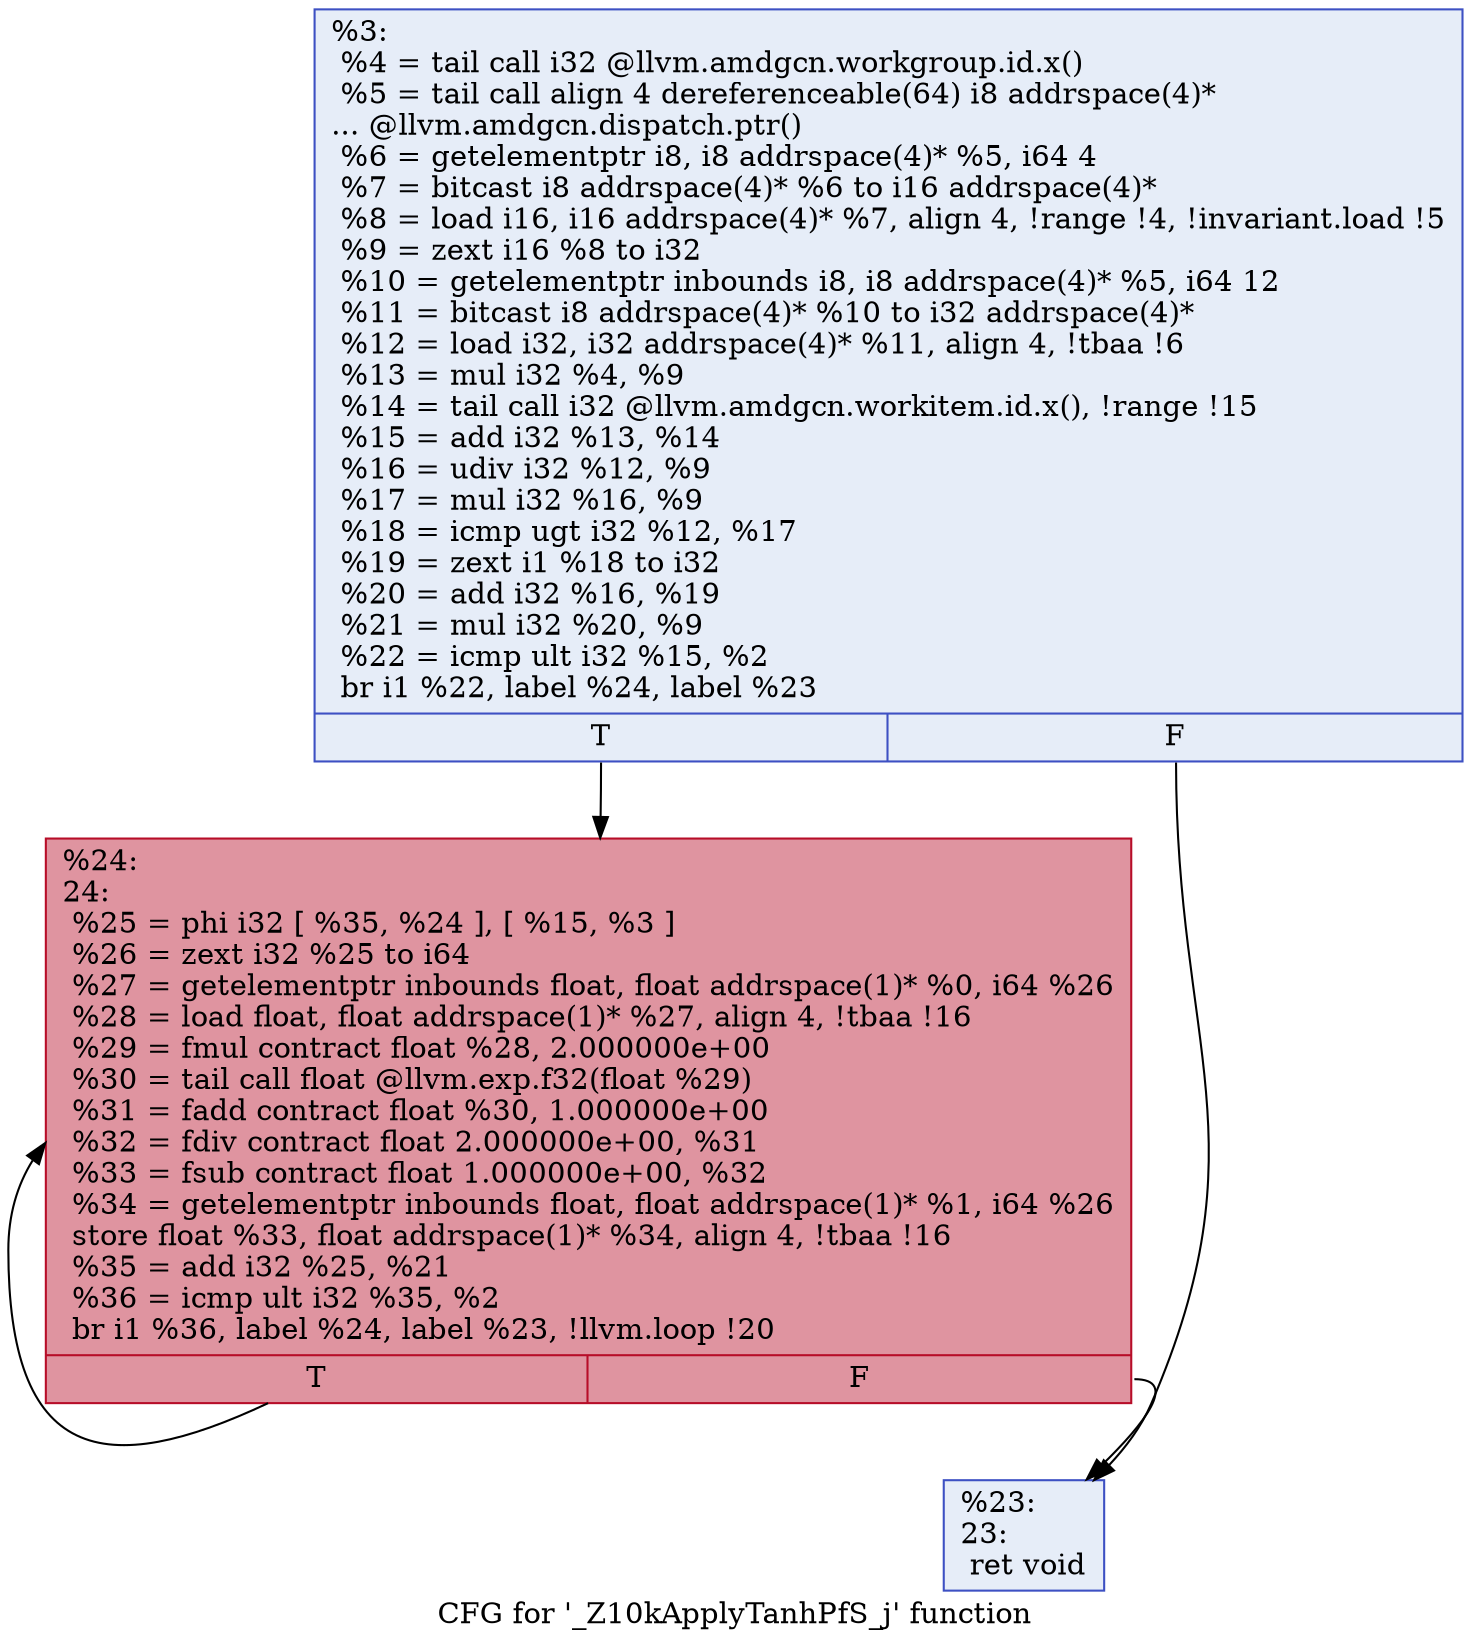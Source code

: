 digraph "CFG for '_Z10kApplyTanhPfS_j' function" {
	label="CFG for '_Z10kApplyTanhPfS_j' function";

	Node0x4996590 [shape=record,color="#3d50c3ff", style=filled, fillcolor="#c7d7f070",label="{%3:\l  %4 = tail call i32 @llvm.amdgcn.workgroup.id.x()\l  %5 = tail call align 4 dereferenceable(64) i8 addrspace(4)*\l... @llvm.amdgcn.dispatch.ptr()\l  %6 = getelementptr i8, i8 addrspace(4)* %5, i64 4\l  %7 = bitcast i8 addrspace(4)* %6 to i16 addrspace(4)*\l  %8 = load i16, i16 addrspace(4)* %7, align 4, !range !4, !invariant.load !5\l  %9 = zext i16 %8 to i32\l  %10 = getelementptr inbounds i8, i8 addrspace(4)* %5, i64 12\l  %11 = bitcast i8 addrspace(4)* %10 to i32 addrspace(4)*\l  %12 = load i32, i32 addrspace(4)* %11, align 4, !tbaa !6\l  %13 = mul i32 %4, %9\l  %14 = tail call i32 @llvm.amdgcn.workitem.id.x(), !range !15\l  %15 = add i32 %13, %14\l  %16 = udiv i32 %12, %9\l  %17 = mul i32 %16, %9\l  %18 = icmp ugt i32 %12, %17\l  %19 = zext i1 %18 to i32\l  %20 = add i32 %16, %19\l  %21 = mul i32 %20, %9\l  %22 = icmp ult i32 %15, %2\l  br i1 %22, label %24, label %23\l|{<s0>T|<s1>F}}"];
	Node0x4996590:s0 -> Node0x4998b40;
	Node0x4996590:s1 -> Node0x4998bd0;
	Node0x4998bd0 [shape=record,color="#3d50c3ff", style=filled, fillcolor="#c7d7f070",label="{%23:\l23:                                               \l  ret void\l}"];
	Node0x4998b40 [shape=record,color="#b70d28ff", style=filled, fillcolor="#b70d2870",label="{%24:\l24:                                               \l  %25 = phi i32 [ %35, %24 ], [ %15, %3 ]\l  %26 = zext i32 %25 to i64\l  %27 = getelementptr inbounds float, float addrspace(1)* %0, i64 %26\l  %28 = load float, float addrspace(1)* %27, align 4, !tbaa !16\l  %29 = fmul contract float %28, 2.000000e+00\l  %30 = tail call float @llvm.exp.f32(float %29)\l  %31 = fadd contract float %30, 1.000000e+00\l  %32 = fdiv contract float 2.000000e+00, %31\l  %33 = fsub contract float 1.000000e+00, %32\l  %34 = getelementptr inbounds float, float addrspace(1)* %1, i64 %26\l  store float %33, float addrspace(1)* %34, align 4, !tbaa !16\l  %35 = add i32 %25, %21\l  %36 = icmp ult i32 %35, %2\l  br i1 %36, label %24, label %23, !llvm.loop !20\l|{<s0>T|<s1>F}}"];
	Node0x4998b40:s0 -> Node0x4998b40;
	Node0x4998b40:s1 -> Node0x4998bd0;
}
